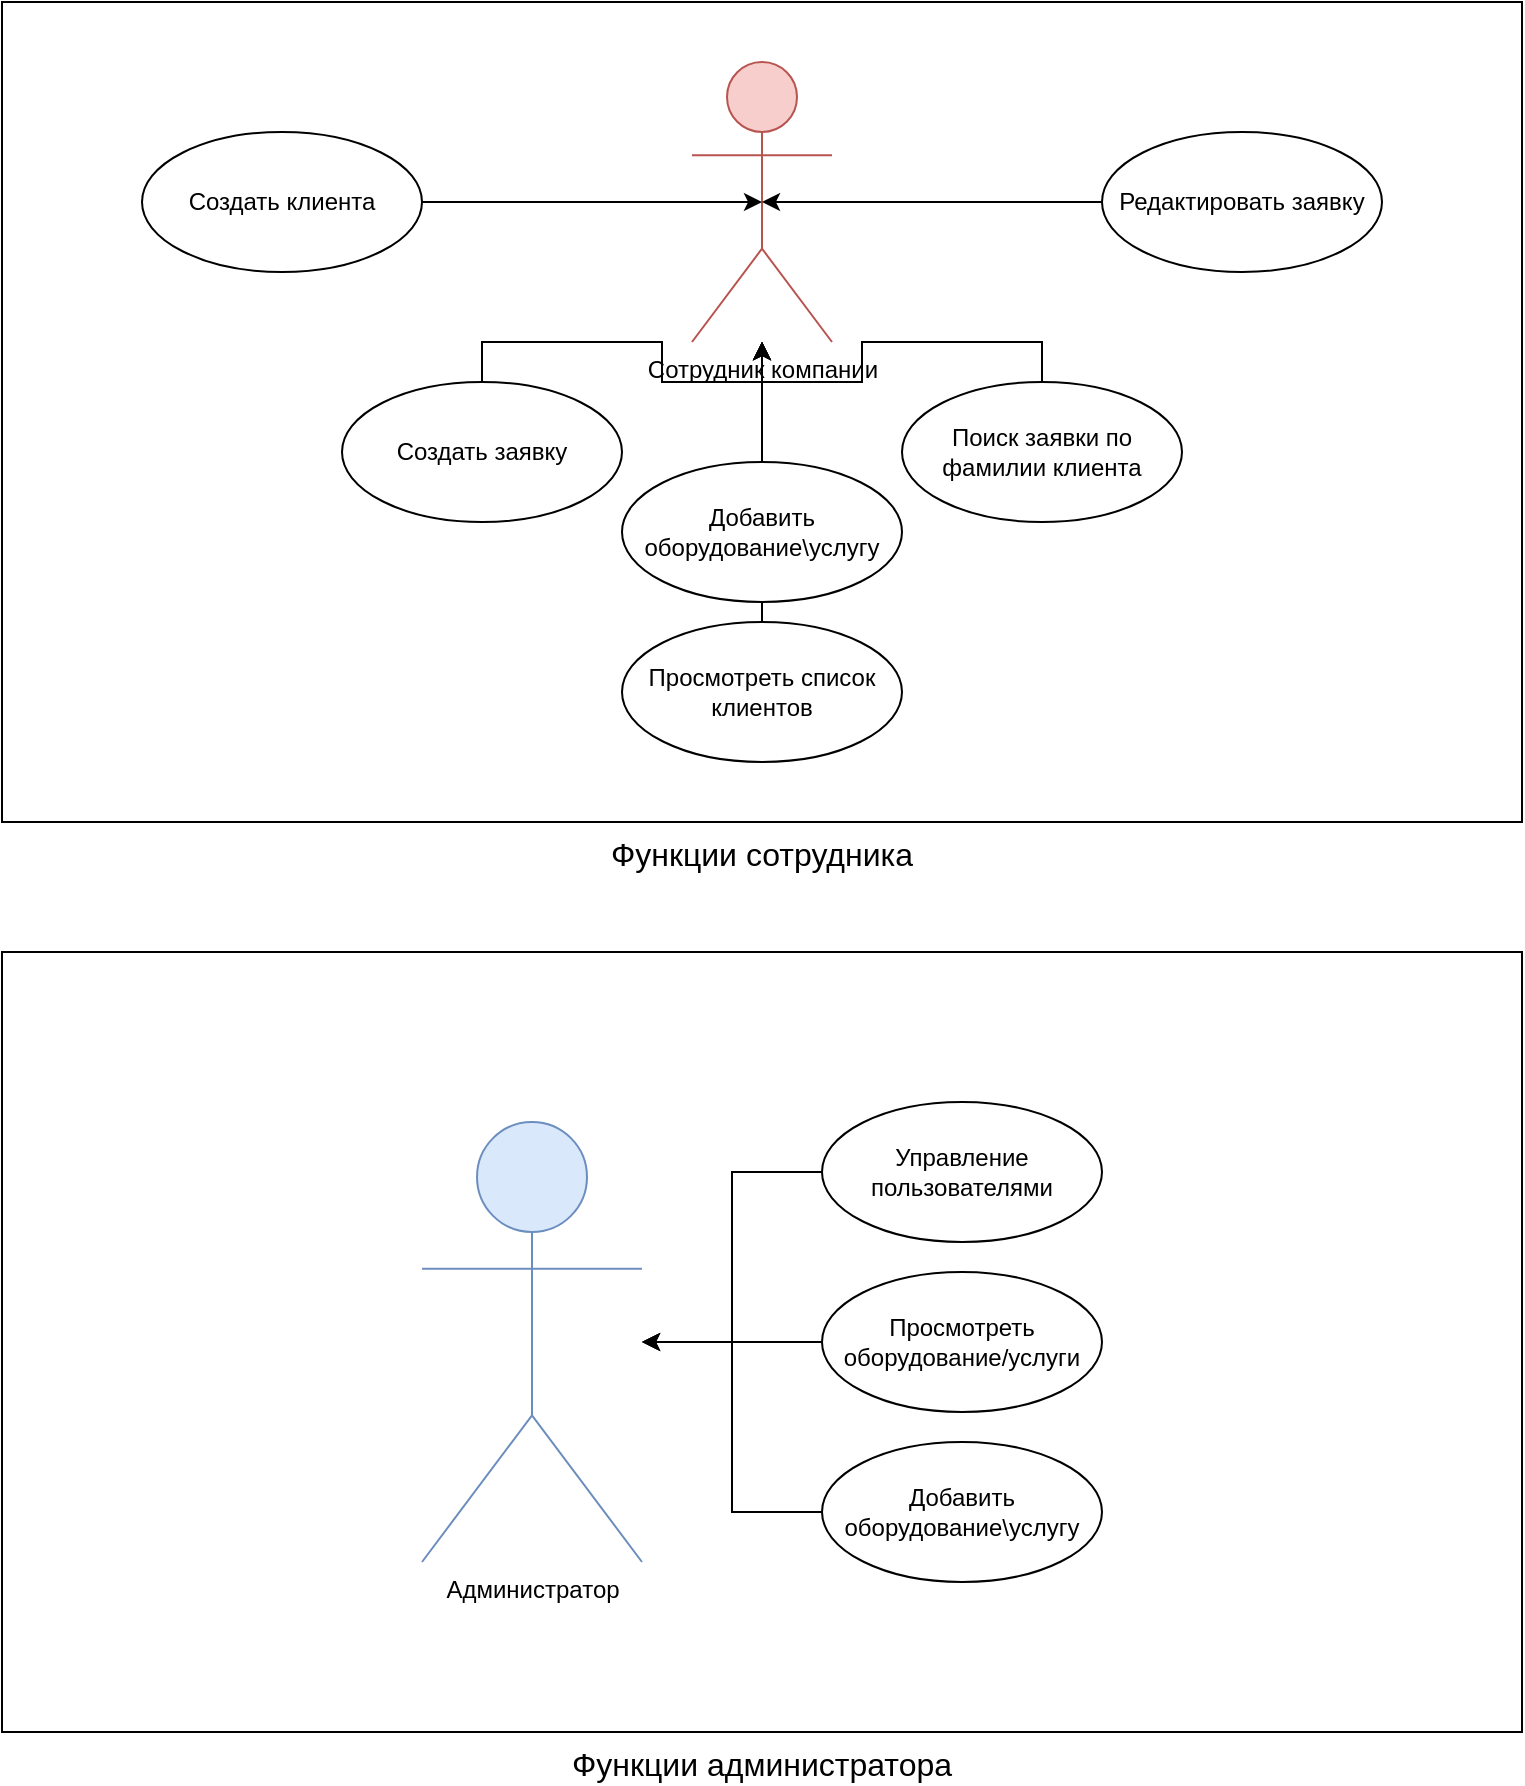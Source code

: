 <mxfile version="25.0.1">
  <diagram name="Страница — 1" id="PVugiQpbwFdGh3HvbZJp">
    <mxGraphModel dx="1386" dy="783" grid="1" gridSize="10" guides="1" tooltips="1" connect="1" arrows="1" fold="1" page="1" pageScale="1" pageWidth="827" pageHeight="1169" math="0" shadow="0">
      <root>
        <mxCell id="0" />
        <mxCell id="1" parent="0" />
        <mxCell id="kyWfykQ2zABLwTMB3iNx-63" value="&lt;span style=&quot;font-size: 16px;&quot;&gt;Функции администратора&lt;/span&gt;" style="html=1;whiteSpace=wrap;labelPosition=center;verticalLabelPosition=bottom;align=center;verticalAlign=top;" vertex="1" parent="1">
          <mxGeometry x="100" y="505" width="760" height="390" as="geometry" />
        </mxCell>
        <mxCell id="kyWfykQ2zABLwTMB3iNx-62" value="Функции сотрудника" style="html=1;whiteSpace=wrap;labelPosition=center;verticalLabelPosition=bottom;align=center;verticalAlign=top;fontSize=16;" vertex="1" parent="1">
          <mxGeometry x="100" y="30" width="760" height="410" as="geometry" />
        </mxCell>
        <mxCell id="kyWfykQ2zABLwTMB3iNx-1" value="Сотрудник компании" style="shape=umlActor;verticalLabelPosition=bottom;verticalAlign=top;html=1;outlineConnect=0;fillColor=#f8cecc;strokeColor=#b85450;" vertex="1" parent="1">
          <mxGeometry x="445" y="60" width="70" height="140" as="geometry" />
        </mxCell>
        <mxCell id="kyWfykQ2zABLwTMB3iNx-2" value="Администратор" style="shape=umlActor;verticalLabelPosition=bottom;verticalAlign=top;html=1;outlineConnect=0;fillColor=#dae8fc;strokeColor=#6c8ebf;" vertex="1" parent="1">
          <mxGeometry x="310" y="590" width="110" height="220" as="geometry" />
        </mxCell>
        <mxCell id="kyWfykQ2zABLwTMB3iNx-45" style="edgeStyle=orthogonalEdgeStyle;rounded=0;orthogonalLoop=1;jettySize=auto;html=1;exitX=0.5;exitY=0;exitDx=0;exitDy=0;" edge="1" parent="1" source="kyWfykQ2zABLwTMB3iNx-5" target="kyWfykQ2zABLwTMB3iNx-1">
          <mxGeometry relative="1" as="geometry" />
        </mxCell>
        <mxCell id="kyWfykQ2zABLwTMB3iNx-6" value="Создать клиента" style="ellipse;whiteSpace=wrap;html=1;" vertex="1" parent="1">
          <mxGeometry x="170" y="95" width="140" height="70" as="geometry" />
        </mxCell>
        <mxCell id="kyWfykQ2zABLwTMB3iNx-52" style="edgeStyle=orthogonalEdgeStyle;rounded=0;orthogonalLoop=1;jettySize=auto;html=1;exitX=0.5;exitY=0;exitDx=0;exitDy=0;" edge="1" parent="1" source="kyWfykQ2zABLwTMB3iNx-7" target="kyWfykQ2zABLwTMB3iNx-1">
          <mxGeometry relative="1" as="geometry" />
        </mxCell>
        <mxCell id="kyWfykQ2zABLwTMB3iNx-7" value="Просмотреть список клиентов" style="ellipse;whiteSpace=wrap;html=1;" vertex="1" parent="1">
          <mxGeometry x="410" y="340" width="140" height="70" as="geometry" />
        </mxCell>
        <mxCell id="kyWfykQ2zABLwTMB3iNx-65" style="edgeStyle=orthogonalEdgeStyle;rounded=0;orthogonalLoop=1;jettySize=auto;html=1;exitX=0;exitY=0.5;exitDx=0;exitDy=0;entryX=0.5;entryY=0.5;entryDx=0;entryDy=0;entryPerimeter=0;" edge="1" parent="1" source="kyWfykQ2zABLwTMB3iNx-8" target="kyWfykQ2zABLwTMB3iNx-1">
          <mxGeometry relative="1" as="geometry" />
        </mxCell>
        <mxCell id="kyWfykQ2zABLwTMB3iNx-8" value="Редактировать заявку" style="ellipse;whiteSpace=wrap;html=1;" vertex="1" parent="1">
          <mxGeometry x="650" y="95" width="140" height="70" as="geometry" />
        </mxCell>
        <mxCell id="kyWfykQ2zABLwTMB3iNx-51" style="edgeStyle=orthogonalEdgeStyle;rounded=0;orthogonalLoop=1;jettySize=auto;html=1;exitX=0.5;exitY=0;exitDx=0;exitDy=0;" edge="1" parent="1" source="kyWfykQ2zABLwTMB3iNx-5" target="kyWfykQ2zABLwTMB3iNx-1">
          <mxGeometry relative="1" as="geometry" />
        </mxCell>
        <mxCell id="kyWfykQ2zABLwTMB3iNx-55" style="edgeStyle=orthogonalEdgeStyle;rounded=0;orthogonalLoop=1;jettySize=auto;html=1;exitX=0.5;exitY=0;exitDx=0;exitDy=0;" edge="1" parent="1" source="kyWfykQ2zABLwTMB3iNx-9" target="kyWfykQ2zABLwTMB3iNx-1">
          <mxGeometry relative="1" as="geometry" />
        </mxCell>
        <mxCell id="kyWfykQ2zABLwTMB3iNx-53" style="edgeStyle=orthogonalEdgeStyle;rounded=0;orthogonalLoop=1;jettySize=auto;html=1;exitX=0.5;exitY=0;exitDx=0;exitDy=0;" edge="1" parent="1" source="kyWfykQ2zABLwTMB3iNx-9" target="kyWfykQ2zABLwTMB3iNx-1">
          <mxGeometry relative="1" as="geometry" />
        </mxCell>
        <mxCell id="kyWfykQ2zABLwTMB3iNx-57" style="edgeStyle=orthogonalEdgeStyle;rounded=0;orthogonalLoop=1;jettySize=auto;html=1;exitX=0.5;exitY=0;exitDx=0;exitDy=0;" edge="1" parent="1" source="kyWfykQ2zABLwTMB3iNx-10" target="kyWfykQ2zABLwTMB3iNx-1">
          <mxGeometry relative="1" as="geometry" />
        </mxCell>
        <mxCell id="kyWfykQ2zABLwTMB3iNx-10" value="Поиск заявки по фамилии клиента" style="ellipse;whiteSpace=wrap;html=1;" vertex="1" parent="1">
          <mxGeometry x="550" y="220" width="140" height="70" as="geometry" />
        </mxCell>
        <mxCell id="kyWfykQ2zABLwTMB3iNx-58" style="edgeStyle=orthogonalEdgeStyle;rounded=0;orthogonalLoop=1;jettySize=auto;html=1;exitX=0;exitY=0.5;exitDx=0;exitDy=0;" edge="1" parent="1" source="kyWfykQ2zABLwTMB3iNx-13" target="kyWfykQ2zABLwTMB3iNx-2">
          <mxGeometry relative="1" as="geometry" />
        </mxCell>
        <mxCell id="kyWfykQ2zABLwTMB3iNx-13" value="Просмотреть оборудование/услуги" style="ellipse;whiteSpace=wrap;html=1;" vertex="1" parent="1">
          <mxGeometry x="510" y="665" width="140" height="70" as="geometry" />
        </mxCell>
        <mxCell id="kyWfykQ2zABLwTMB3iNx-59" value="" style="edgeStyle=orthogonalEdgeStyle;rounded=0;orthogonalLoop=1;jettySize=auto;html=1;" edge="1" parent="1" source="kyWfykQ2zABLwTMB3iNx-14" target="kyWfykQ2zABLwTMB3iNx-2">
          <mxGeometry relative="1" as="geometry" />
        </mxCell>
        <mxCell id="kyWfykQ2zABLwTMB3iNx-14" value="Добавить оборудование\услугу" style="ellipse;whiteSpace=wrap;html=1;" vertex="1" parent="1">
          <mxGeometry x="510" y="750" width="140" height="70" as="geometry" />
        </mxCell>
        <mxCell id="kyWfykQ2zABLwTMB3iNx-61" style="edgeStyle=orthogonalEdgeStyle;rounded=0;orthogonalLoop=1;jettySize=auto;html=1;exitX=0;exitY=0.5;exitDx=0;exitDy=0;" edge="1" parent="1" source="kyWfykQ2zABLwTMB3iNx-15" target="kyWfykQ2zABLwTMB3iNx-2">
          <mxGeometry relative="1" as="geometry">
            <Array as="points">
              <mxPoint x="465" y="615" />
              <mxPoint x="465" y="700" />
            </Array>
          </mxGeometry>
        </mxCell>
        <mxCell id="kyWfykQ2zABLwTMB3iNx-15" value="Управление пользователями" style="ellipse;whiteSpace=wrap;html=1;" vertex="1" parent="1">
          <mxGeometry x="510" y="580" width="140" height="70" as="geometry" />
        </mxCell>
        <mxCell id="kyWfykQ2zABLwTMB3iNx-5" value="Создать заявку" style="ellipse;whiteSpace=wrap;html=1;" vertex="1" parent="1">
          <mxGeometry x="270" y="220" width="140" height="70" as="geometry" />
        </mxCell>
        <mxCell id="kyWfykQ2zABLwTMB3iNx-9" value="Добавить оборудование\услугу" style="ellipse;whiteSpace=wrap;html=1;" vertex="1" parent="1">
          <mxGeometry x="410" y="260" width="140" height="70" as="geometry" />
        </mxCell>
        <mxCell id="kyWfykQ2zABLwTMB3iNx-64" style="edgeStyle=orthogonalEdgeStyle;rounded=0;orthogonalLoop=1;jettySize=auto;html=1;exitX=1;exitY=0.5;exitDx=0;exitDy=0;entryX=0.5;entryY=0.5;entryDx=0;entryDy=0;entryPerimeter=0;" edge="1" parent="1" source="kyWfykQ2zABLwTMB3iNx-6" target="kyWfykQ2zABLwTMB3iNx-1">
          <mxGeometry relative="1" as="geometry" />
        </mxCell>
      </root>
    </mxGraphModel>
  </diagram>
</mxfile>
